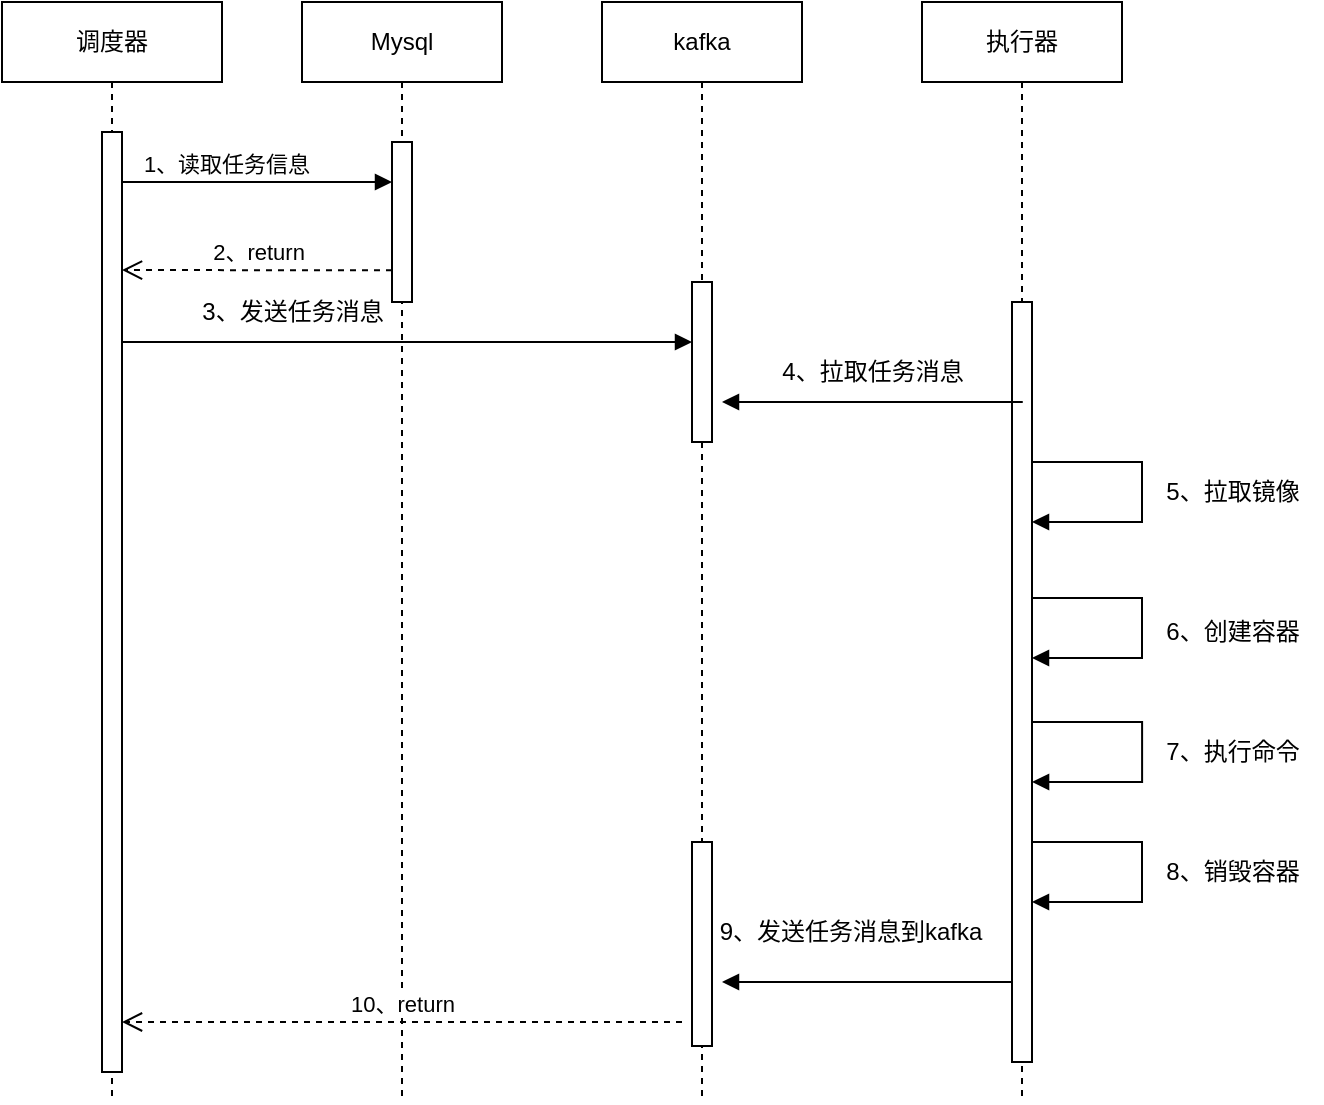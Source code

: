 <mxfile version="21.6.2" type="github">
  <diagram name="第 1 页" id="8J0nVcGlbO7vgvr5VN-F">
    <mxGraphModel dx="2417" dy="758" grid="1" gridSize="10" guides="1" tooltips="1" connect="1" arrows="1" fold="1" page="1" pageScale="1" pageWidth="827" pageHeight="1169" math="0" shadow="0">
      <root>
        <mxCell id="0" />
        <mxCell id="1" parent="0" />
        <mxCell id="1S54bPn1rzjwZ6_FK3ry-2" value="调度器" style="shape=umlLifeline;perimeter=lifelinePerimeter;whiteSpace=wrap;html=1;container=1;dropTarget=0;collapsible=0;recursiveResize=0;outlineConnect=0;portConstraint=eastwest;newEdgeStyle={&quot;edgeStyle&quot;:&quot;elbowEdgeStyle&quot;,&quot;elbow&quot;:&quot;vertical&quot;,&quot;curved&quot;:0,&quot;rounded&quot;:0};" parent="1" vertex="1">
          <mxGeometry x="-10" y="50" width="110" height="550" as="geometry" />
        </mxCell>
        <mxCell id="1S54bPn1rzjwZ6_FK3ry-8" value="" style="html=1;points=[];perimeter=orthogonalPerimeter;outlineConnect=0;targetShapes=umlLifeline;portConstraint=eastwest;newEdgeStyle={&quot;edgeStyle&quot;:&quot;elbowEdgeStyle&quot;,&quot;elbow&quot;:&quot;vertical&quot;,&quot;curved&quot;:0,&quot;rounded&quot;:0};" parent="1S54bPn1rzjwZ6_FK3ry-2" vertex="1">
          <mxGeometry x="50" y="65" width="10" height="470" as="geometry" />
        </mxCell>
        <mxCell id="1S54bPn1rzjwZ6_FK3ry-3" value="kafka" style="shape=umlLifeline;perimeter=lifelinePerimeter;whiteSpace=wrap;html=1;container=1;dropTarget=0;collapsible=0;recursiveResize=0;outlineConnect=0;portConstraint=eastwest;newEdgeStyle={&quot;edgeStyle&quot;:&quot;elbowEdgeStyle&quot;,&quot;elbow&quot;:&quot;vertical&quot;,&quot;curved&quot;:0,&quot;rounded&quot;:0};" parent="1" vertex="1">
          <mxGeometry x="290" y="50" width="100" height="550" as="geometry" />
        </mxCell>
        <mxCell id="1S54bPn1rzjwZ6_FK3ry-5" value="" style="html=1;points=[];perimeter=orthogonalPerimeter;outlineConnect=0;targetShapes=umlLifeline;portConstraint=eastwest;newEdgeStyle={&quot;edgeStyle&quot;:&quot;elbowEdgeStyle&quot;,&quot;elbow&quot;:&quot;vertical&quot;,&quot;curved&quot;:0,&quot;rounded&quot;:0};" parent="1S54bPn1rzjwZ6_FK3ry-3" vertex="1">
          <mxGeometry x="45" y="140" width="10" height="80" as="geometry" />
        </mxCell>
        <mxCell id="1S54bPn1rzjwZ6_FK3ry-21" value="" style="html=1;points=[];perimeter=orthogonalPerimeter;outlineConnect=0;targetShapes=umlLifeline;portConstraint=eastwest;newEdgeStyle={&quot;edgeStyle&quot;:&quot;elbowEdgeStyle&quot;,&quot;elbow&quot;:&quot;vertical&quot;,&quot;curved&quot;:0,&quot;rounded&quot;:0};" parent="1S54bPn1rzjwZ6_FK3ry-3" vertex="1">
          <mxGeometry x="45" y="420" width="10" height="102" as="geometry" />
        </mxCell>
        <mxCell id="1S54bPn1rzjwZ6_FK3ry-4" value="执行器" style="shape=umlLifeline;perimeter=lifelinePerimeter;whiteSpace=wrap;html=1;container=1;dropTarget=0;collapsible=0;recursiveResize=0;outlineConnect=0;portConstraint=eastwest;newEdgeStyle={&quot;edgeStyle&quot;:&quot;elbowEdgeStyle&quot;,&quot;elbow&quot;:&quot;vertical&quot;,&quot;curved&quot;:0,&quot;rounded&quot;:0};" parent="1" vertex="1">
          <mxGeometry x="450" y="50" width="100" height="550" as="geometry" />
        </mxCell>
        <mxCell id="1S54bPn1rzjwZ6_FK3ry-9" value="" style="html=1;points=[];perimeter=orthogonalPerimeter;outlineConnect=0;targetShapes=umlLifeline;portConstraint=eastwest;newEdgeStyle={&quot;edgeStyle&quot;:&quot;elbowEdgeStyle&quot;,&quot;elbow&quot;:&quot;vertical&quot;,&quot;curved&quot;:0,&quot;rounded&quot;:0};" parent="1S54bPn1rzjwZ6_FK3ry-4" vertex="1">
          <mxGeometry x="45" y="150" width="10" height="380" as="geometry" />
        </mxCell>
        <mxCell id="1S54bPn1rzjwZ6_FK3ry-10" value="" style="endArrow=none;startArrow=block;endFill=0;startFill=1;html=1;rounded=0;entryX=0.076;entryY=0.123;entryDx=0;entryDy=0;entryPerimeter=0;" parent="1" edge="1">
          <mxGeometry width="160" relative="1" as="geometry">
            <mxPoint x="350" y="250" as="sourcePoint" />
            <mxPoint x="500.38" y="250.0" as="targetPoint" />
          </mxGeometry>
        </mxCell>
        <mxCell id="1S54bPn1rzjwZ6_FK3ry-11" value="4、拉取任务消息" style="text;html=1;align=center;verticalAlign=middle;resizable=0;points=[];autosize=1;strokeColor=none;fillColor=none;" parent="1" vertex="1">
          <mxGeometry x="370" y="220" width="110" height="30" as="geometry" />
        </mxCell>
        <mxCell id="1S54bPn1rzjwZ6_FK3ry-15" value="" style="endArrow=block;endFill=1;endSize=6;html=1;rounded=0;edgeStyle=orthogonalEdgeStyle;" parent="1" edge="1">
          <mxGeometry width="160" relative="1" as="geometry">
            <mxPoint x="505" y="347.997" as="sourcePoint" />
            <mxPoint x="505" y="378" as="targetPoint" />
            <Array as="points">
              <mxPoint x="560" y="348" />
              <mxPoint x="560" y="378" />
            </Array>
          </mxGeometry>
        </mxCell>
        <mxCell id="1S54bPn1rzjwZ6_FK3ry-16" value="5、拉取镜像" style="text;html=1;align=center;verticalAlign=middle;resizable=0;points=[];autosize=1;strokeColor=none;fillColor=none;" parent="1" vertex="1">
          <mxGeometry x="560" y="280" width="90" height="30" as="geometry" />
        </mxCell>
        <mxCell id="1S54bPn1rzjwZ6_FK3ry-17" value="" style="endArrow=block;endFill=1;endSize=6;html=1;rounded=0;edgeStyle=orthogonalEdgeStyle;" parent="1" edge="1">
          <mxGeometry width="160" relative="1" as="geometry">
            <mxPoint x="505.04" y="409.997" as="sourcePoint" />
            <mxPoint x="505.04" y="440" as="targetPoint" />
            <Array as="points">
              <mxPoint x="560.04" y="410" />
              <mxPoint x="560.04" y="440" />
            </Array>
          </mxGeometry>
        </mxCell>
        <mxCell id="1S54bPn1rzjwZ6_FK3ry-18" value="6、创建容器" style="text;html=1;align=center;verticalAlign=middle;resizable=0;points=[];autosize=1;strokeColor=none;fillColor=none;" parent="1" vertex="1">
          <mxGeometry x="560" y="350" width="90" height="30" as="geometry" />
        </mxCell>
        <mxCell id="1S54bPn1rzjwZ6_FK3ry-19" value="" style="endArrow=block;endFill=1;endSize=6;html=1;rounded=0;edgeStyle=orthogonalEdgeStyle;" parent="1" edge="1">
          <mxGeometry width="160" relative="1" as="geometry">
            <mxPoint x="505.0" y="469.997" as="sourcePoint" />
            <mxPoint x="505.0" y="500" as="targetPoint" />
            <Array as="points">
              <mxPoint x="560" y="470" />
              <mxPoint x="560" y="500" />
            </Array>
          </mxGeometry>
        </mxCell>
        <mxCell id="1S54bPn1rzjwZ6_FK3ry-20" value="7、执行命令" style="text;html=1;align=center;verticalAlign=middle;resizable=0;points=[];autosize=1;strokeColor=none;fillColor=none;" parent="1" vertex="1">
          <mxGeometry x="560" y="410" width="90" height="30" as="geometry" />
        </mxCell>
        <mxCell id="1S54bPn1rzjwZ6_FK3ry-22" value="" style="endArrow=none;endFill=0;endSize=12;html=1;rounded=0;startArrow=block;startFill=1;" parent="1" edge="1" target="1S54bPn1rzjwZ6_FK3ry-9">
          <mxGeometry width="160" relative="1" as="geometry">
            <mxPoint x="350" y="540" as="sourcePoint" />
            <mxPoint x="490" y="540" as="targetPoint" />
          </mxGeometry>
        </mxCell>
        <mxCell id="1S54bPn1rzjwZ6_FK3ry-23" value="9、发送任务消息到kafka" style="text;html=1;align=center;verticalAlign=middle;resizable=0;points=[];autosize=1;strokeColor=none;fillColor=none;" parent="1" vertex="1">
          <mxGeometry x="339" y="500" width="150" height="30" as="geometry" />
        </mxCell>
        <mxCell id="1S54bPn1rzjwZ6_FK3ry-29" value="8、销毁容器" style="text;html=1;align=center;verticalAlign=middle;resizable=0;points=[];autosize=1;strokeColor=none;fillColor=none;" parent="1" vertex="1">
          <mxGeometry x="560" y="470" width="90" height="30" as="geometry" />
        </mxCell>
        <mxCell id="pT03rczeTe11oYN75Epe-1" value="Mysql" style="shape=umlLifeline;perimeter=lifelinePerimeter;whiteSpace=wrap;html=1;container=1;dropTarget=0;collapsible=0;recursiveResize=0;outlineConnect=0;portConstraint=eastwest;newEdgeStyle={&quot;edgeStyle&quot;:&quot;elbowEdgeStyle&quot;,&quot;elbow&quot;:&quot;vertical&quot;,&quot;curved&quot;:0,&quot;rounded&quot;:0};" vertex="1" parent="1">
          <mxGeometry x="140" y="50" width="100" height="550" as="geometry" />
        </mxCell>
        <mxCell id="pT03rczeTe11oYN75Epe-14" value="1、读取任务信息" style="html=1;verticalAlign=bottom;endArrow=block;edgeStyle=elbowEdgeStyle;elbow=vertical;curved=0;rounded=0;" edge="1" target="pT03rczeTe11oYN75Epe-13" parent="pT03rczeTe11oYN75Epe-1">
          <mxGeometry x="0.167" relative="1" as="geometry">
            <mxPoint x="-25" y="90" as="sourcePoint" />
            <Array as="points">
              <mxPoint x="-90" y="90" />
            </Array>
            <mxPoint as="offset" />
          </mxGeometry>
        </mxCell>
        <mxCell id="pT03rczeTe11oYN75Epe-13" value="" style="html=1;points=[];perimeter=orthogonalPerimeter;outlineConnect=0;targetShapes=umlLifeline;portConstraint=eastwest;newEdgeStyle={&quot;edgeStyle&quot;:&quot;elbowEdgeStyle&quot;,&quot;elbow&quot;:&quot;vertical&quot;,&quot;curved&quot;:0,&quot;rounded&quot;:0};" vertex="1" parent="pT03rczeTe11oYN75Epe-1">
          <mxGeometry x="45" y="70" width="10" height="80" as="geometry" />
        </mxCell>
        <mxCell id="pT03rczeTe11oYN75Epe-15" value="2、return" style="html=1;verticalAlign=bottom;endArrow=open;dashed=1;endSize=8;edgeStyle=elbowEdgeStyle;elbow=vertical;curved=0;rounded=0;" edge="1" parent="1" target="1S54bPn1rzjwZ6_FK3ry-8">
          <mxGeometry relative="1" as="geometry">
            <mxPoint x="55" y="184.163" as="targetPoint" />
            <mxPoint x="185" y="184.163" as="sourcePoint" />
          </mxGeometry>
        </mxCell>
        <mxCell id="pT03rczeTe11oYN75Epe-18" value="" style="endArrow=block;endFill=1;endSize=6;html=1;rounded=0;" edge="1" parent="1" target="1S54bPn1rzjwZ6_FK3ry-5">
          <mxGeometry width="160" relative="1" as="geometry">
            <mxPoint x="49.81" y="220" as="sourcePoint" />
            <mxPoint x="330.18" y="220" as="targetPoint" />
          </mxGeometry>
        </mxCell>
        <mxCell id="1S54bPn1rzjwZ6_FK3ry-13" value="" style="endArrow=block;endFill=1;endSize=6;html=1;rounded=0;edgeStyle=orthogonalEdgeStyle;" parent="1" edge="1">
          <mxGeometry width="160" relative="1" as="geometry">
            <mxPoint x="505" y="279.997" as="sourcePoint" />
            <mxPoint x="505" y="310" as="targetPoint" />
            <Array as="points">
              <mxPoint x="560" y="280" />
              <mxPoint x="560" y="310" />
            </Array>
          </mxGeometry>
        </mxCell>
        <mxCell id="pT03rczeTe11oYN75Epe-20" value="3、发送任务消息" style="text;html=1;align=center;verticalAlign=middle;resizable=0;points=[];autosize=1;strokeColor=none;fillColor=none;" vertex="1" parent="1">
          <mxGeometry x="80" y="190" width="110" height="30" as="geometry" />
        </mxCell>
        <mxCell id="pT03rczeTe11oYN75Epe-21" value="10、return" style="html=1;verticalAlign=bottom;endArrow=open;dashed=1;endSize=8;edgeStyle=elbowEdgeStyle;elbow=vertical;curved=0;rounded=0;" edge="1" parent="1" target="1S54bPn1rzjwZ6_FK3ry-8">
          <mxGeometry relative="1" as="geometry">
            <mxPoint x="330" y="560" as="sourcePoint" />
            <mxPoint x="250" y="560" as="targetPoint" />
            <mxPoint as="offset" />
          </mxGeometry>
        </mxCell>
      </root>
    </mxGraphModel>
  </diagram>
</mxfile>
